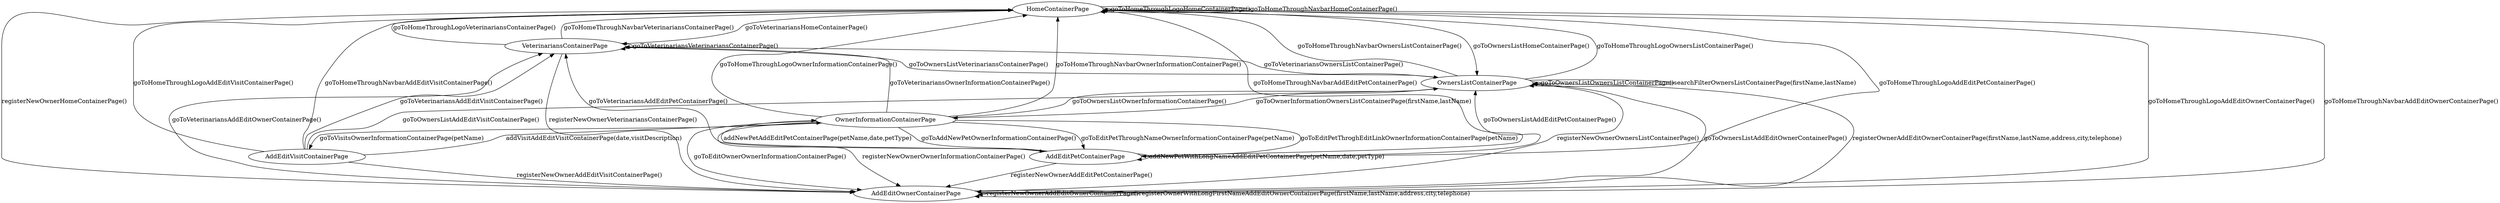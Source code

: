digraph G {
  HomeContainerPage;
  AddEditVisitContainerPage;
  AddEditPetContainerPage;
  VeterinariansContainerPage;
  OwnerInformationContainerPage;
  AddEditOwnerContainerPage;
  OwnersListContainerPage;
  HomeContainerPage -> HomeContainerPage [ label="goToHomeThroughLogoHomeContainerPage()" ];
  HomeContainerPage -> HomeContainerPage [ label="goToHomeThroughNavbarHomeContainerPage()" ];
  HomeContainerPage -> OwnersListContainerPage [ label="goToOwnersListHomeContainerPage()" ];
  HomeContainerPage -> VeterinariansContainerPage [ label="goToVeterinariansHomeContainerPage()" ];
  HomeContainerPage -> AddEditOwnerContainerPage [ label="registerNewOwnerHomeContainerPage()" ];
  AddEditVisitContainerPage -> OwnerInformationContainerPage [ label="addVisitAddEditVisitContainerPage(date,visitDescription)" ];
  AddEditVisitContainerPage -> HomeContainerPage [ label="goToHomeThroughLogoAddEditVisitContainerPage()" ];
  AddEditVisitContainerPage -> HomeContainerPage [ label="goToHomeThroughNavbarAddEditVisitContainerPage()" ];
  AddEditVisitContainerPage -> OwnersListContainerPage [ label="goToOwnersListAddEditVisitContainerPage()" ];
  AddEditVisitContainerPage -> VeterinariansContainerPage [ label="goToVeterinariansAddEditVisitContainerPage()" ];
  AddEditVisitContainerPage -> AddEditOwnerContainerPage [ label="registerNewOwnerAddEditVisitContainerPage()" ];
  AddEditPetContainerPage -> OwnerInformationContainerPage [ label="addNewPetAddEditPetContainerPage(petName,date,petType)" ];
  AddEditPetContainerPage -> AddEditPetContainerPage [ label="addNewPetWithLongNameAddEditPetContainerPage(petName,date,petType)" ];
  AddEditPetContainerPage -> HomeContainerPage [ label="goToHomeThroughLogoAddEditPetContainerPage()" ];
  AddEditPetContainerPage -> HomeContainerPage [ label="goToHomeThroughNavbarAddEditPetContainerPage()" ];
  AddEditPetContainerPage -> OwnersListContainerPage [ label="goToOwnersListAddEditPetContainerPage()" ];
  AddEditPetContainerPage -> VeterinariansContainerPage [ label="goToVeterinariansAddEditPetContainerPage()" ];
  AddEditPetContainerPage -> AddEditOwnerContainerPage [ label="registerNewOwnerAddEditPetContainerPage()" ];
  VeterinariansContainerPage -> HomeContainerPage [ label="goToHomeThroughLogoVeterinariansContainerPage()" ];
  VeterinariansContainerPage -> HomeContainerPage [ label="goToHomeThroughNavbarVeterinariansContainerPage()" ];
  VeterinariansContainerPage -> OwnersListContainerPage [ label="goToOwnersListVeterinariansContainerPage()" ];
  VeterinariansContainerPage -> VeterinariansContainerPage [ label="goToVeterinariansVeterinariansContainerPage()" ];
  VeterinariansContainerPage -> AddEditOwnerContainerPage [ label="registerNewOwnerVeterinariansContainerPage()" ];
  OwnerInformationContainerPage -> AddEditPetContainerPage [ label="goToAddNewPetOwnerInformationContainerPage()" ];
  OwnerInformationContainerPage -> AddEditOwnerContainerPage [ label="goToEditOwnerOwnerInformationContainerPage()" ];
  OwnerInformationContainerPage -> AddEditPetContainerPage [ label="goToEditPetThroghEditLinkOwnerInformationContainerPage(petName)" ];
  OwnerInformationContainerPage -> AddEditPetContainerPage [ label="goToEditPetThroughNameOwnerInformationContainerPage(petName)" ];
  OwnerInformationContainerPage -> HomeContainerPage [ label="goToHomeThroughLogoOwnerInformationContainerPage()" ];
  OwnerInformationContainerPage -> HomeContainerPage [ label="goToHomeThroughNavbarOwnerInformationContainerPage()" ];
  OwnerInformationContainerPage -> OwnersListContainerPage [ label="goToOwnersListOwnerInformationContainerPage()" ];
  OwnerInformationContainerPage -> VeterinariansContainerPage [ label="goToVeterinariansOwnerInformationContainerPage()" ];
  OwnerInformationContainerPage -> AddEditVisitContainerPage [ label="goToVisitsOwnerInformationContainerPage(petName)" ];
  OwnerInformationContainerPage -> AddEditOwnerContainerPage [ label="registerNewOwnerOwnerInformationContainerPage()" ];
  AddEditOwnerContainerPage -> HomeContainerPage [ label="goToHomeThroughLogoAddEditOwnerContainerPage()" ];
  AddEditOwnerContainerPage -> HomeContainerPage [ label="goToHomeThroughNavbarAddEditOwnerContainerPage()" ];
  AddEditOwnerContainerPage -> OwnersListContainerPage [ label="goToOwnersListAddEditOwnerContainerPage()" ];
  AddEditOwnerContainerPage -> VeterinariansContainerPage [ label="goToVeterinariansAddEditOwnerContainerPage()" ];
  AddEditOwnerContainerPage -> AddEditOwnerContainerPage [ label="registerNewOwnerAddEditOwnerContainerPage()" ];
  AddEditOwnerContainerPage -> OwnersListContainerPage [ label="registerOwnerAddEditOwnerContainerPage(firstName,lastName,address,city,telephone)" ];
  AddEditOwnerContainerPage -> AddEditOwnerContainerPage [ label="registerOwnerWithLongFirstNameAddEditOwnerContainerPage(firstName,lastName,address,city,telephone)" ];
  OwnersListContainerPage -> HomeContainerPage [ label="goToHomeThroughLogoOwnersListContainerPage()" ];
  OwnersListContainerPage -> HomeContainerPage [ label="goToHomeThroughNavbarOwnersListContainerPage()" ];
  OwnersListContainerPage -> OwnerInformationContainerPage [ label="goToOwnerInformationOwnersListContainerPage(firstName,lastName)" ];
  OwnersListContainerPage -> OwnersListContainerPage [ label="goToOwnersListOwnersListContainerPage()" ];
  OwnersListContainerPage -> VeterinariansContainerPage [ label="goToVeterinariansOwnersListContainerPage()" ];
  OwnersListContainerPage -> AddEditOwnerContainerPage [ label="registerNewOwnerOwnersListContainerPage()" ];
  OwnersListContainerPage -> OwnersListContainerPage [ label="searchFilterOwnersListContainerPage(firstName,lastName)" ];
}